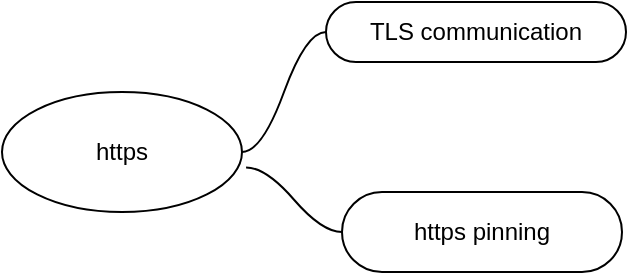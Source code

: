 <mxfile version="17.1.3" type="github">
  <diagram id="LbNndVN55RRchBTATLmV" name="Page-1">
    <mxGraphModel dx="2066" dy="1161" grid="1" gridSize="10" guides="1" tooltips="1" connect="1" arrows="1" fold="1" page="1" pageScale="1" pageWidth="827" pageHeight="1169" math="0" shadow="0">
      <root>
        <mxCell id="0" />
        <mxCell id="1" parent="0" />
        <mxCell id="vsGRGXz0Xs2UJGAKEiOz-2" value="https" style="ellipse;whiteSpace=wrap;html=1;align=center;newEdgeStyle={&quot;edgeStyle&quot;:&quot;entityRelationEdgeStyle&quot;,&quot;startArrow&quot;:&quot;none&quot;,&quot;endArrow&quot;:&quot;none&quot;,&quot;segment&quot;:10,&quot;curved&quot;:1};treeFolding=1;treeMoving=1;" vertex="1" parent="1">
          <mxGeometry x="250" y="360" width="120" height="60" as="geometry" />
        </mxCell>
        <mxCell id="vsGRGXz0Xs2UJGAKEiOz-24" value="TLS communication" style="whiteSpace=wrap;html=1;rounded=1;arcSize=50;align=center;verticalAlign=middle;strokeWidth=1;autosize=1;spacing=4;treeFolding=1;treeMoving=1;newEdgeStyle={&quot;edgeStyle&quot;:&quot;entityRelationEdgeStyle&quot;,&quot;startArrow&quot;:&quot;none&quot;,&quot;endArrow&quot;:&quot;none&quot;,&quot;segment&quot;:10,&quot;curved&quot;:1};" vertex="1" parent="1">
          <mxGeometry x="412" y="315" width="150" height="30" as="geometry" />
        </mxCell>
        <mxCell id="vsGRGXz0Xs2UJGAKEiOz-25" value="" style="edgeStyle=entityRelationEdgeStyle;startArrow=none;endArrow=none;segment=10;curved=1;rounded=0;exitX=1;exitY=0.5;exitDx=0;exitDy=0;" edge="1" target="vsGRGXz0Xs2UJGAKEiOz-24" parent="1" source="vsGRGXz0Xs2UJGAKEiOz-2">
          <mxGeometry relative="1" as="geometry">
            <mxPoint x="380" y="400" as="sourcePoint" />
          </mxGeometry>
        </mxCell>
        <mxCell id="vsGRGXz0Xs2UJGAKEiOz-26" value="https pinning" style="whiteSpace=wrap;html=1;rounded=1;arcSize=50;align=center;verticalAlign=middle;strokeWidth=1;autosize=1;spacing=4;treeFolding=1;treeMoving=1;newEdgeStyle={&quot;edgeStyle&quot;:&quot;entityRelationEdgeStyle&quot;,&quot;startArrow&quot;:&quot;none&quot;,&quot;endArrow&quot;:&quot;none&quot;,&quot;segment&quot;:10,&quot;curved&quot;:1};" vertex="1" parent="1">
          <mxGeometry x="420" y="410" width="140" height="40" as="geometry" />
        </mxCell>
        <mxCell id="vsGRGXz0Xs2UJGAKEiOz-27" value="" style="edgeStyle=entityRelationEdgeStyle;startArrow=none;endArrow=none;segment=10;curved=1;rounded=0;exitX=1.017;exitY=0.629;exitDx=0;exitDy=0;exitPerimeter=0;" edge="1" target="vsGRGXz0Xs2UJGAKEiOz-26" parent="1" source="vsGRGXz0Xs2UJGAKEiOz-2">
          <mxGeometry relative="1" as="geometry">
            <mxPoint x="420" y="470" as="sourcePoint" />
          </mxGeometry>
        </mxCell>
      </root>
    </mxGraphModel>
  </diagram>
</mxfile>
